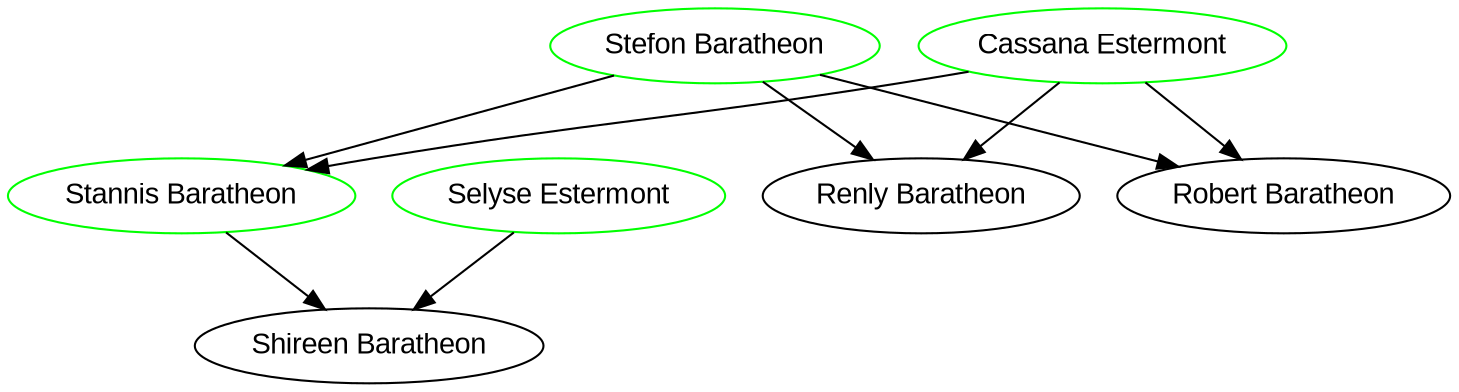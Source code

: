 digraph "example1" {
graph ["rankdir"="TB"]
node ["fontname"="Arial"]
edge ["class"="link-class"]
"Stefon Baratheon" ["color"="green"]
"Cassana Estermont" ["color"="green"]
"Stannis Baratheon" ["color"="green"]
"Selyse Estermont" ["color"="green"]
"Stefon Baratheon" -> "Renly Baratheon"
"Stefon Baratheon" -> "Stannis Baratheon"
"Stefon Baratheon" -> "Robert Baratheon"
"Cassana Estermont" -> "Renly Baratheon"
"Cassana Estermont" -> "Stannis Baratheon"
"Cassana Estermont" -> "Robert Baratheon"
"Stannis Baratheon" -> "Shireen Baratheon"
"Selyse Estermont" -> "Shireen Baratheon"
}